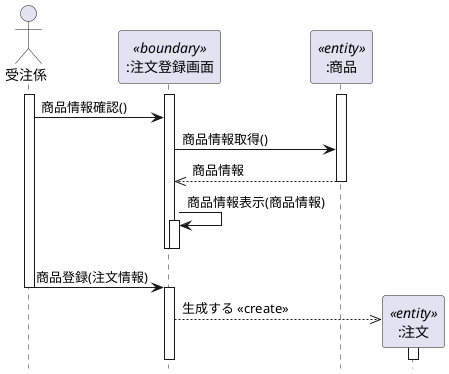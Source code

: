 @startuml
hide footbox
Actor 受注係 as user 
participant ":注文登録画面" as boundary <<boundary>>
participant ":商品" as entity <<entity>>
participant ":注文" as ent <<entity>>
activate user
activate boundary 
activate entity  
user -> boundary :商品情報確認()
boundary -> entity :商品情報取得() 
entity -->> boundary :商品情報
deactivate entity
boundary -> boundary :商品情報表示(商品情報)
activate boundary
deactivate boundary
deactivate boundary 
user -> boundary :商品登録(注文情報)
deactivate user 
activate boundary
create ent 
boundary -->> ent :生成する <<create>>
activate ent 
deactivate ent 
@enduml